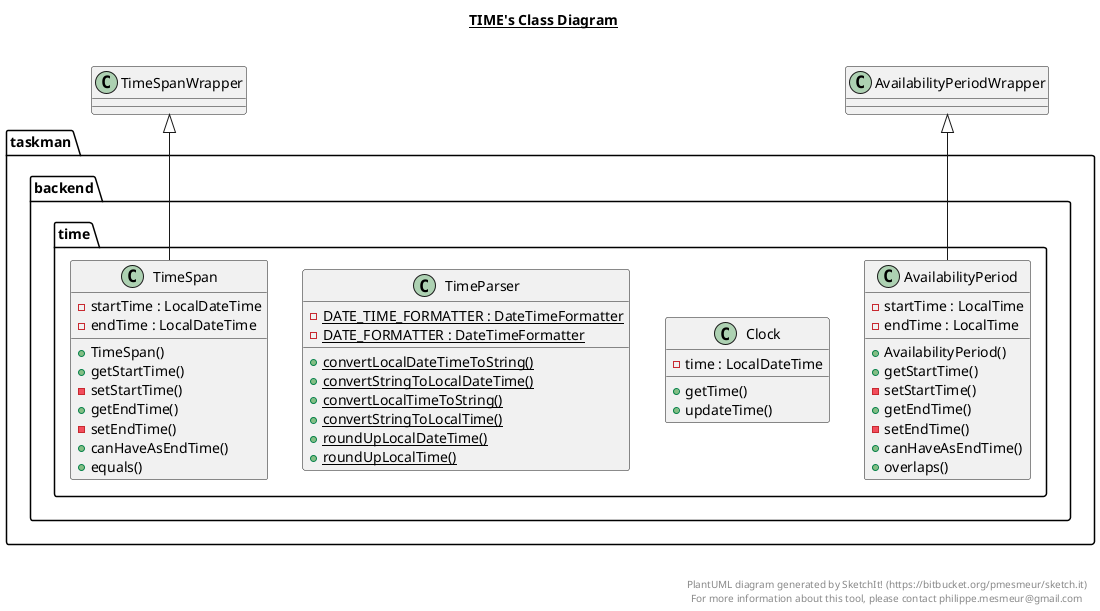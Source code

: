@startuml

title __TIME's Class Diagram__\n

  package taskman {
    package taskman.backend {
      package taskman.backend.time {
        class AvailabilityPeriod {
            - startTime : LocalTime
            - endTime : LocalTime
            + AvailabilityPeriod()
            + getStartTime()
            - setStartTime()
            + getEndTime()
            - setEndTime()
            + canHaveAsEndTime()
            + overlaps()
        }
      }
    }
  }
  

  package taskman {
    package taskman.backend {
      package taskman.backend.time {
        class Clock {
            - time : LocalDateTime
            + getTime()
            + updateTime()
        }
      }
    }
  }
  

  package taskman {
    package taskman.backend {
      package taskman.backend.time {
        class TimeParser {
            {static} - DATE_TIME_FORMATTER : DateTimeFormatter
            {static} - DATE_FORMATTER : DateTimeFormatter
            {static} + convertLocalDateTimeToString()
            {static} + convertStringToLocalDateTime()
            {static} + convertLocalTimeToString()
            {static} + convertStringToLocalTime()
            {static} + roundUpLocalDateTime()
            {static} + roundUpLocalTime()
        }
      }
    }
  }
  

  package taskman {
    package taskman.backend {
      package taskman.backend.time {
        class TimeSpan {
            - startTime : LocalDateTime
            - endTime : LocalDateTime
            + TimeSpan()
            + getStartTime()
            - setStartTime()
            + getEndTime()
            - setEndTime()
            + canHaveAsEndTime()
            + equals()
        }
      }
    }
  }
  

  AvailabilityPeriod -up-|> AvailabilityPeriodWrapper
  TimeSpan -up-|> TimeSpanWrapper


right footer


PlantUML diagram generated by SketchIt! (https://bitbucket.org/pmesmeur/sketch.it)
For more information about this tool, please contact philippe.mesmeur@gmail.com
endfooter

@enduml

